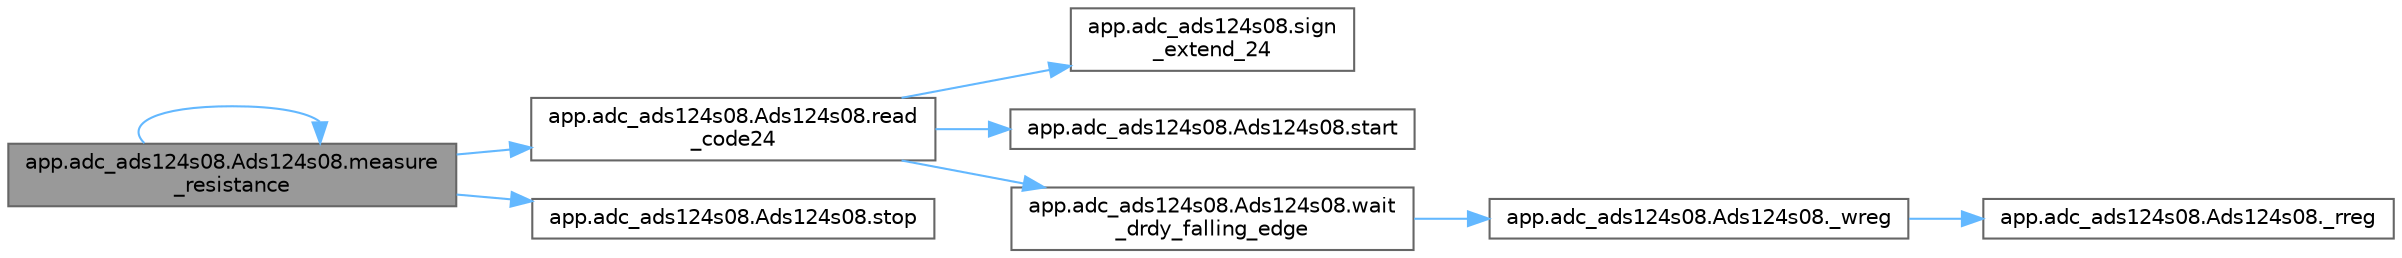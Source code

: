 digraph "app.adc_ads124s08.Ads124s08.measure_resistance"
{
 // LATEX_PDF_SIZE
  bgcolor="transparent";
  edge [fontname=Helvetica,fontsize=10,labelfontname=Helvetica,labelfontsize=10];
  node [fontname=Helvetica,fontsize=10,shape=box,height=0.2,width=0.4];
  rankdir="LR";
  Node1 [id="Node000001",label="app.adc_ads124s08.Ads124s08.measure\l_resistance",height=0.2,width=0.4,color="gray40", fillcolor="grey60", style="filled", fontcolor="black",tooltip="Mesure la résistance d'une sonde via l'ADC."];
  Node1 -> Node1 [id="edge1_Node000001_Node000001",color="steelblue1",style="solid",tooltip=" "];
  Node1 -> Node2 [id="edge2_Node000001_Node000002",color="steelblue1",style="solid",tooltip=" "];
  Node2 [id="Node000002",label="app.adc_ads124s08.Ads124s08.read\l_code24",height=0.2,width=0.4,color="grey40", fillcolor="white", style="filled",URL="$classapp_1_1adc__ads124s08_1_1_ads124s08.html#ac53728ccbaada975b3204c4e3a4364aa",tooltip="Lit un code de données 24 bits depuis l'ADC."];
  Node2 -> Node3 [id="edge3_Node000002_Node000003",color="steelblue1",style="solid",tooltip=" "];
  Node3 [id="Node000003",label="app.adc_ads124s08.sign\l_extend_24",height=0.2,width=0.4,color="grey40", fillcolor="white", style="filled",URL="$namespaceapp_1_1adc__ads124s08.html#a2d49f7c13e0b47db65080ab59febed76",tooltip="Étend le signe d'un code ADC 24 bits vers 32 bits."];
  Node2 -> Node4 [id="edge4_Node000002_Node000004",color="steelblue1",style="solid",tooltip=" "];
  Node4 [id="Node000004",label="app.adc_ads124s08.Ads124s08.start",height=0.2,width=0.4,color="grey40", fillcolor="white", style="filled",URL="$classapp_1_1adc__ads124s08_1_1_ads124s08.html#a5d7414311a828e4231a22b6e414cbfba",tooltip="Démarre une conversion ADC."];
  Node2 -> Node5 [id="edge5_Node000002_Node000005",color="steelblue1",style="solid",tooltip=" "];
  Node5 [id="Node000005",label="app.adc_ads124s08.Ads124s08.wait\l_drdy_falling_edge",height=0.2,width=0.4,color="grey40", fillcolor="white", style="filled",URL="$classapp_1_1adc__ads124s08_1_1_ads124s08.html#a6cbdea3f16ae1dff329ec8e45ef859d1",tooltip="Attend un front descendant sur DRDY (HIGH -> LOW) avec timeout."];
  Node5 -> Node6 [id="edge6_Node000005_Node000006",color="steelblue1",style="solid",tooltip=" "];
  Node6 [id="Node000006",label="app.adc_ads124s08.Ads124s08._wreg",height=0.2,width=0.4,color="grey40", fillcolor="white", style="filled",URL="$classapp_1_1adc__ads124s08_1_1_ads124s08.html#a6c3a8c9cc298fbe29123898f8e404b82",tooltip="Écrit dans un ou plusieurs registres de l'ADC via SPI."];
  Node6 -> Node7 [id="edge7_Node000006_Node000007",color="steelblue1",style="solid",tooltip=" "];
  Node7 [id="Node000007",label="app.adc_ads124s08.Ads124s08._rreg",height=0.2,width=0.4,color="grey40", fillcolor="white", style="filled",URL="$classapp_1_1adc__ads124s08_1_1_ads124s08.html#a2f6a4281f1eaac0a7120e6b507b1c9e6",tooltip="Lit un ou plusieurs registres de l'ADC via SPI."];
  Node1 -> Node8 [id="edge8_Node000001_Node000008",color="steelblue1",style="solid",tooltip=" "];
  Node8 [id="Node000008",label="app.adc_ads124s08.Ads124s08.stop",height=0.2,width=0.4,color="grey40", fillcolor="white", style="filled",URL="$classapp_1_1adc__ads124s08_1_1_ads124s08.html#a30d1ac487b9ef8dcfb310cea695db0f9",tooltip="Arrête une conversion ADC en cours."];
}
